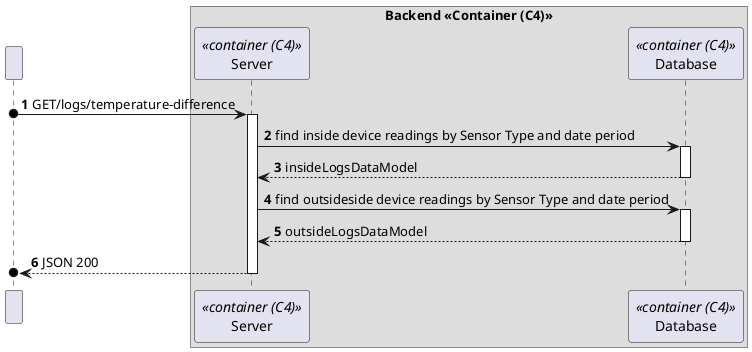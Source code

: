 @startuml
'https://plantuml.com/sequence-diagram
!pragma layout smetana

autonumber

participant " " as HTTP

box "Backend <<Container (C4)>>"
    participant "Server" as SE<<container (C4)>>
    participant "Database" as DB<<container (C4)>>
end box


HTTP o-> SE : GET/logs/temperature-difference
activate SE

SE -> DB : find inside device readings by Sensor Type and date period
activate DB

DB --> SE : insideLogsDataModel
deactivate DB

SE -> DB : find outsideside device readings by Sensor Type and date period
activate DB

DB --> SE : outsideLogsDataModel
deactivate DB



SE -->o HTTP : JSON 200
deactivate SE

deactivate HTTP


@enduml